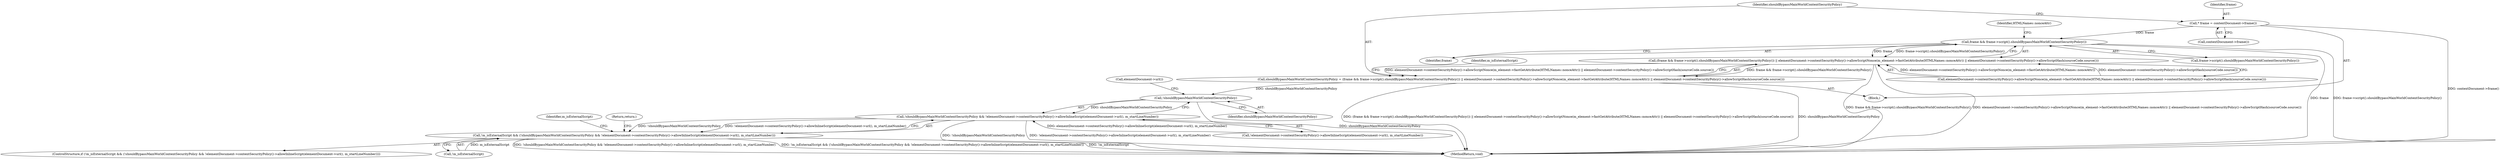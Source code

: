 digraph "0_Chrome_ed6f4545a2a345697e07908c887333f5bdcc97a3@pointer" {
"1000118" [label="(Call,* frame = contextDocument->frame())"];
"1000125" [label="(Call,frame && frame->script().shouldBypassMainWorldContentSecurityPolicy())"];
"1000124" [label="(Call,(frame && frame->script().shouldBypassMainWorldContentSecurityPolicy()) || elementDocument->contentSecurityPolicy()->allowScriptNonce(m_element->fastGetAttribute(HTMLNames::nonceAttr)) || elementDocument->contentSecurityPolicy()->allowScriptHash(sourceCode.source()))"];
"1000122" [label="(Call,shouldBypassMainWorldContentSecurityPolicy = (frame && frame->script().shouldBypassMainWorldContentSecurityPolicy()) || elementDocument->contentSecurityPolicy()->allowScriptNonce(m_element->fastGetAttribute(HTMLNames::nonceAttr)) || elementDocument->contentSecurityPolicy()->allowScriptHash(sourceCode.source()))"];
"1000139" [label="(Call,!shouldBypassMainWorldContentSecurityPolicy)"];
"1000138" [label="(Call,!shouldBypassMainWorldContentSecurityPolicy && !elementDocument->contentSecurityPolicy()->allowInlineScript(elementDocument->url(), m_startLineNumber))"];
"1000135" [label="(Call,!m_isExternalScript && (!shouldBypassMainWorldContentSecurityPolicy && !elementDocument->contentSecurityPolicy()->allowInlineScript(elementDocument->url(), m_startLineNumber)))"];
"1000118" [label="(Call,* frame = contextDocument->frame())"];
"1000126" [label="(Identifier,frame)"];
"1000125" [label="(Call,frame && frame->script().shouldBypassMainWorldContentSecurityPolicy())"];
"1000134" [label="(ControlStructure,if (!m_isExternalScript && (!shouldBypassMainWorldContentSecurityPolicy && !elementDocument->contentSecurityPolicy()->allowInlineScript(elementDocument->url(), m_startLineNumber))))"];
"1000145" [label="(Return,return;)"];
"1000119" [label="(Identifier,frame)"];
"1000127" [label="(Call,frame->script().shouldBypassMainWorldContentSecurityPolicy())"];
"1000120" [label="(Call,contextDocument->frame())"];
"1000123" [label="(Identifier,shouldBypassMainWorldContentSecurityPolicy)"];
"1000137" [label="(Identifier,m_isExternalScript)"];
"1000135" [label="(Call,!m_isExternalScript && (!shouldBypassMainWorldContentSecurityPolicy && !elementDocument->contentSecurityPolicy()->allowInlineScript(elementDocument->url(), m_startLineNumber)))"];
"1000131" [label="(Identifier,HTMLNames::nonceAttr)"];
"1000139" [label="(Call,!shouldBypassMainWorldContentSecurityPolicy)"];
"1000136" [label="(Call,!m_isExternalScript)"];
"1000215" [label="(MethodReturn,void)"];
"1000124" [label="(Call,(frame && frame->script().shouldBypassMainWorldContentSecurityPolicy()) || elementDocument->contentSecurityPolicy()->allowScriptNonce(m_element->fastGetAttribute(HTMLNames::nonceAttr)) || elementDocument->contentSecurityPolicy()->allowScriptHash(sourceCode.source()))"];
"1000143" [label="(Call,elementDocument->url())"];
"1000122" [label="(Call,shouldBypassMainWorldContentSecurityPolicy = (frame && frame->script().shouldBypassMainWorldContentSecurityPolicy()) || elementDocument->contentSecurityPolicy()->allowScriptNonce(m_element->fastGetAttribute(HTMLNames::nonceAttr)) || elementDocument->contentSecurityPolicy()->allowScriptHash(sourceCode.source()))"];
"1000147" [label="(Identifier,m_isExternalScript)"];
"1000138" [label="(Call,!shouldBypassMainWorldContentSecurityPolicy && !elementDocument->contentSecurityPolicy()->allowInlineScript(elementDocument->url(), m_startLineNumber))"];
"1000102" [label="(Block,)"];
"1000141" [label="(Call,!elementDocument->contentSecurityPolicy()->allowInlineScript(elementDocument->url(), m_startLineNumber))"];
"1000140" [label="(Identifier,shouldBypassMainWorldContentSecurityPolicy)"];
"1000128" [label="(Call,elementDocument->contentSecurityPolicy()->allowScriptNonce(m_element->fastGetAttribute(HTMLNames::nonceAttr)) || elementDocument->contentSecurityPolicy()->allowScriptHash(sourceCode.source()))"];
"1000118" -> "1000102"  [label="AST: "];
"1000118" -> "1000120"  [label="CFG: "];
"1000119" -> "1000118"  [label="AST: "];
"1000120" -> "1000118"  [label="AST: "];
"1000123" -> "1000118"  [label="CFG: "];
"1000118" -> "1000215"  [label="DDG: contextDocument->frame()"];
"1000118" -> "1000125"  [label="DDG: frame"];
"1000125" -> "1000124"  [label="AST: "];
"1000125" -> "1000126"  [label="CFG: "];
"1000125" -> "1000127"  [label="CFG: "];
"1000126" -> "1000125"  [label="AST: "];
"1000127" -> "1000125"  [label="AST: "];
"1000131" -> "1000125"  [label="CFG: "];
"1000124" -> "1000125"  [label="CFG: "];
"1000125" -> "1000215"  [label="DDG: frame"];
"1000125" -> "1000215"  [label="DDG: frame->script().shouldBypassMainWorldContentSecurityPolicy()"];
"1000125" -> "1000124"  [label="DDG: frame"];
"1000125" -> "1000124"  [label="DDG: frame->script().shouldBypassMainWorldContentSecurityPolicy()"];
"1000124" -> "1000122"  [label="AST: "];
"1000124" -> "1000128"  [label="CFG: "];
"1000128" -> "1000124"  [label="AST: "];
"1000122" -> "1000124"  [label="CFG: "];
"1000124" -> "1000215"  [label="DDG: frame && frame->script().shouldBypassMainWorldContentSecurityPolicy()"];
"1000124" -> "1000215"  [label="DDG: elementDocument->contentSecurityPolicy()->allowScriptNonce(m_element->fastGetAttribute(HTMLNames::nonceAttr)) || elementDocument->contentSecurityPolicy()->allowScriptHash(sourceCode.source())"];
"1000124" -> "1000122"  [label="DDG: frame && frame->script().shouldBypassMainWorldContentSecurityPolicy()"];
"1000124" -> "1000122"  [label="DDG: elementDocument->contentSecurityPolicy()->allowScriptNonce(m_element->fastGetAttribute(HTMLNames::nonceAttr)) || elementDocument->contentSecurityPolicy()->allowScriptHash(sourceCode.source())"];
"1000128" -> "1000124"  [label="DDG: elementDocument->contentSecurityPolicy()->allowScriptNonce(m_element->fastGetAttribute(HTMLNames::nonceAttr))"];
"1000128" -> "1000124"  [label="DDG: elementDocument->contentSecurityPolicy()->allowScriptHash(sourceCode.source())"];
"1000122" -> "1000102"  [label="AST: "];
"1000123" -> "1000122"  [label="AST: "];
"1000137" -> "1000122"  [label="CFG: "];
"1000122" -> "1000215"  [label="DDG: shouldBypassMainWorldContentSecurityPolicy"];
"1000122" -> "1000215"  [label="DDG: (frame && frame->script().shouldBypassMainWorldContentSecurityPolicy()) || elementDocument->contentSecurityPolicy()->allowScriptNonce(m_element->fastGetAttribute(HTMLNames::nonceAttr)) || elementDocument->contentSecurityPolicy()->allowScriptHash(sourceCode.source())"];
"1000122" -> "1000139"  [label="DDG: shouldBypassMainWorldContentSecurityPolicy"];
"1000139" -> "1000138"  [label="AST: "];
"1000139" -> "1000140"  [label="CFG: "];
"1000140" -> "1000139"  [label="AST: "];
"1000143" -> "1000139"  [label="CFG: "];
"1000138" -> "1000139"  [label="CFG: "];
"1000139" -> "1000215"  [label="DDG: shouldBypassMainWorldContentSecurityPolicy"];
"1000139" -> "1000138"  [label="DDG: shouldBypassMainWorldContentSecurityPolicy"];
"1000138" -> "1000135"  [label="AST: "];
"1000138" -> "1000141"  [label="CFG: "];
"1000141" -> "1000138"  [label="AST: "];
"1000135" -> "1000138"  [label="CFG: "];
"1000138" -> "1000215"  [label="DDG: !elementDocument->contentSecurityPolicy()->allowInlineScript(elementDocument->url(), m_startLineNumber)"];
"1000138" -> "1000215"  [label="DDG: !shouldBypassMainWorldContentSecurityPolicy"];
"1000138" -> "1000135"  [label="DDG: !shouldBypassMainWorldContentSecurityPolicy"];
"1000138" -> "1000135"  [label="DDG: !elementDocument->contentSecurityPolicy()->allowInlineScript(elementDocument->url(), m_startLineNumber)"];
"1000141" -> "1000138"  [label="DDG: elementDocument->contentSecurityPolicy()->allowInlineScript(elementDocument->url(), m_startLineNumber)"];
"1000135" -> "1000134"  [label="AST: "];
"1000135" -> "1000136"  [label="CFG: "];
"1000136" -> "1000135"  [label="AST: "];
"1000145" -> "1000135"  [label="CFG: "];
"1000147" -> "1000135"  [label="CFG: "];
"1000135" -> "1000215"  [label="DDG: !m_isExternalScript && (!shouldBypassMainWorldContentSecurityPolicy && !elementDocument->contentSecurityPolicy()->allowInlineScript(elementDocument->url(), m_startLineNumber))"];
"1000135" -> "1000215"  [label="DDG: !m_isExternalScript"];
"1000135" -> "1000215"  [label="DDG: !shouldBypassMainWorldContentSecurityPolicy && !elementDocument->contentSecurityPolicy()->allowInlineScript(elementDocument->url(), m_startLineNumber)"];
"1000136" -> "1000135"  [label="DDG: m_isExternalScript"];
}
